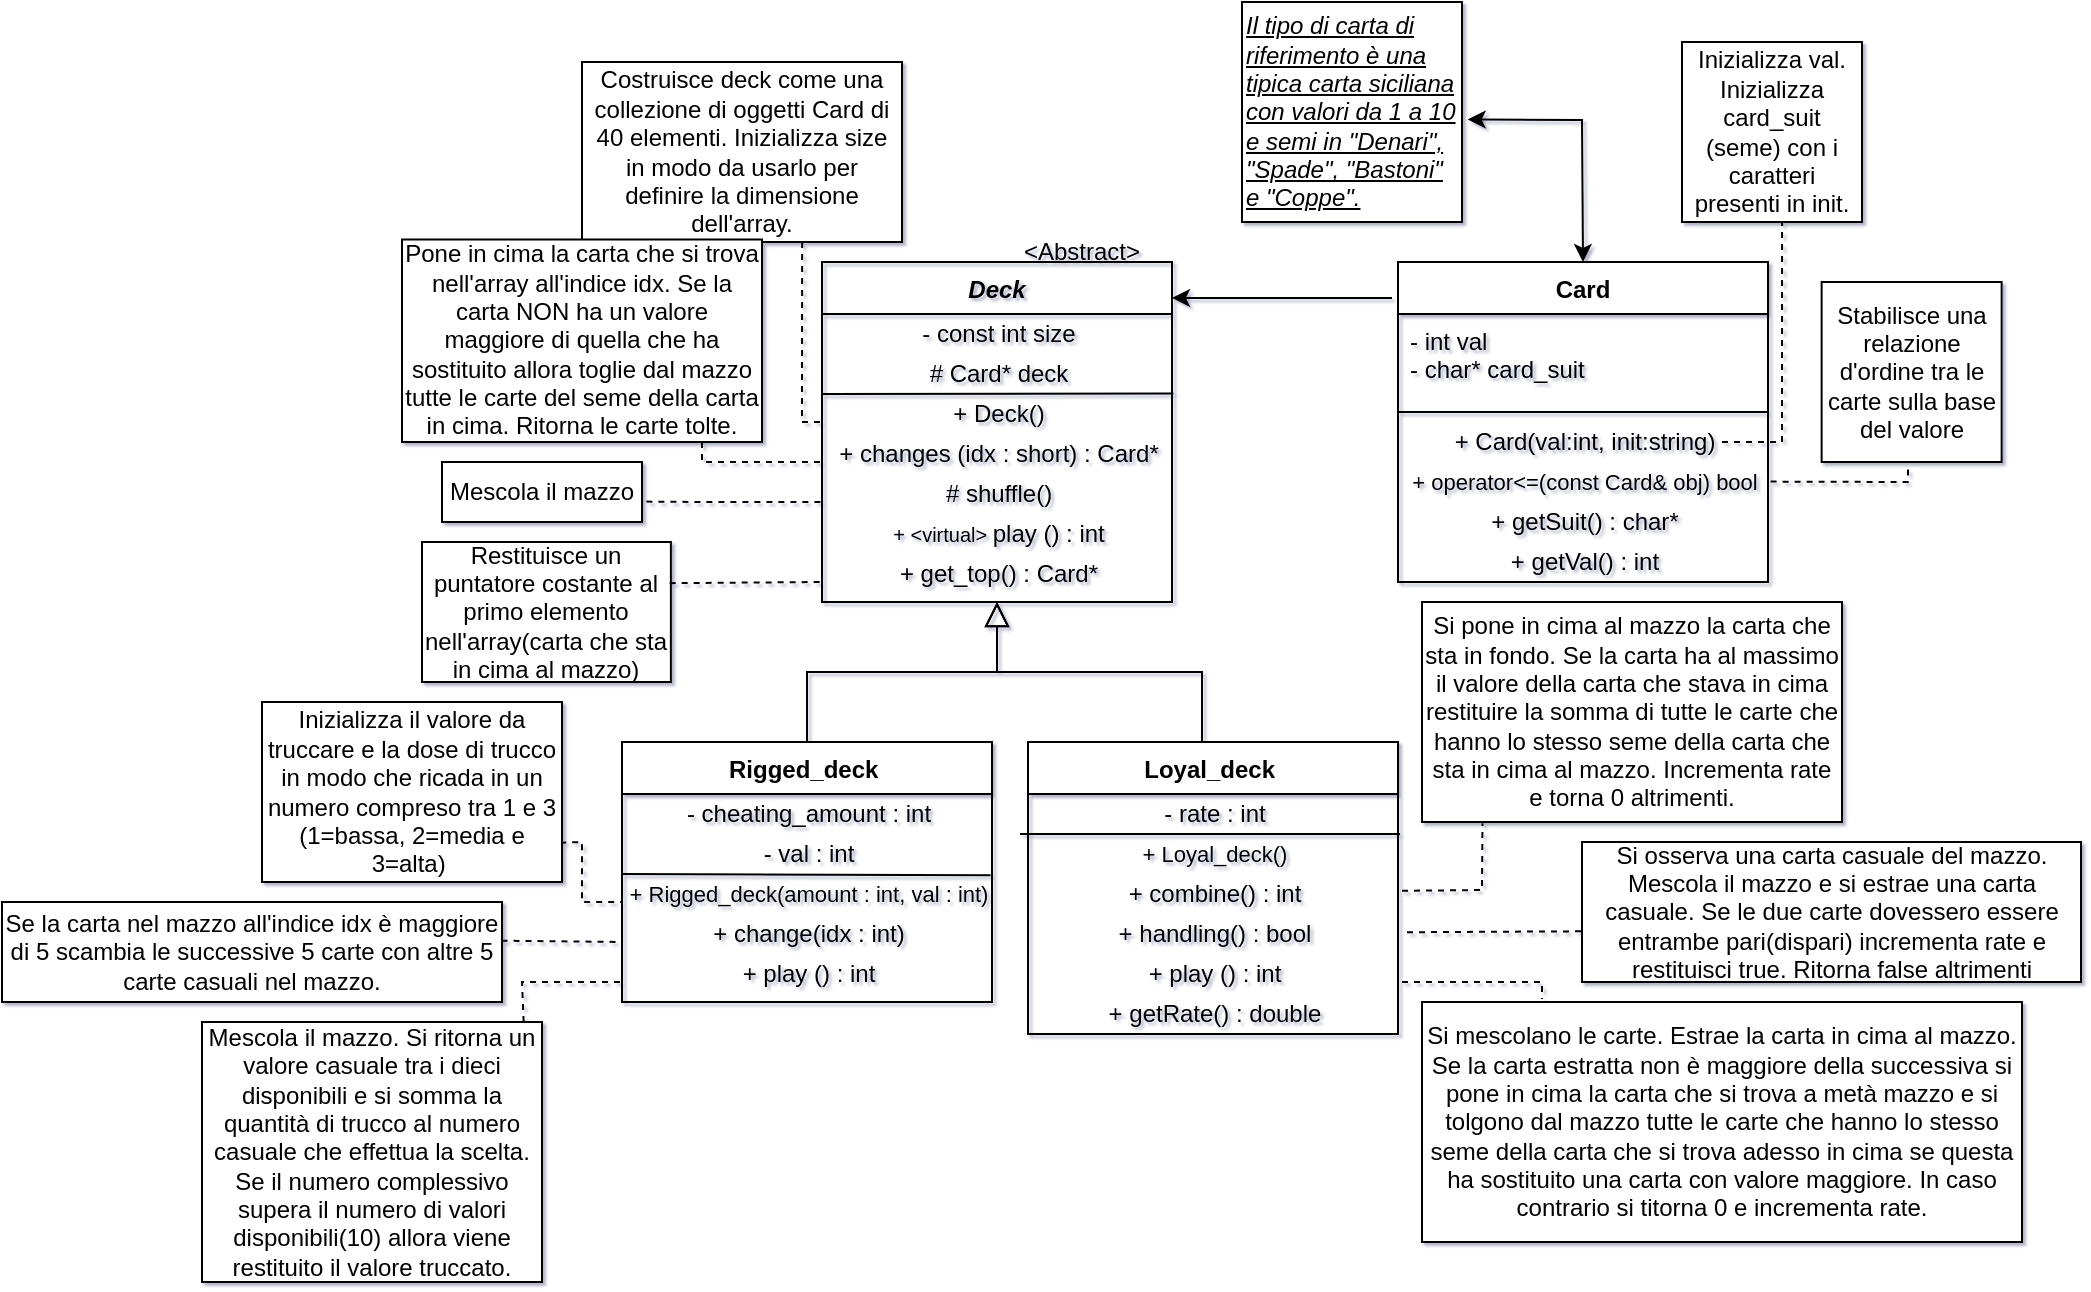 <mxfile version="19.0.3" type="device"><diagram id="C5RBs43oDa-KdzZeNtuy" name="Page-1"><mxGraphModel dx="539" dy="1951" grid="0" gridSize="10" guides="1" tooltips="1" connect="1" arrows="1" fold="1" page="0" pageScale="1" pageWidth="1169" pageHeight="1654" background="none" math="0" shadow="1"><root><mxCell id="WIyWlLk6GJQsqaUBKTNV-0"/><mxCell id="WIyWlLk6GJQsqaUBKTNV-1" parent="WIyWlLk6GJQsqaUBKTNV-0"/><mxCell id="zkfFHV4jXpPFQw0GAbJ--0" value="Deck" style="swimlane;fontStyle=3;align=center;verticalAlign=top;childLayout=stackLayout;horizontal=1;startSize=26;horizontalStack=0;resizeParent=1;resizeLast=0;collapsible=1;marginBottom=0;rounded=0;shadow=0;strokeWidth=1;fillColor=none;" parent="WIyWlLk6GJQsqaUBKTNV-1" vertex="1"><mxGeometry x="475" y="-1460" width="175" height="170" as="geometry"><mxRectangle x="230" y="140" width="160" height="26" as="alternateBounds"/></mxGeometry></mxCell><mxCell id="eyawWgIpJ3xUC5jhZNnF-2" value="- const int size" style="text;html=1;align=center;verticalAlign=middle;resizable=0;points=[];autosize=1;fillColor=none;rounded=0;" parent="zkfFHV4jXpPFQw0GAbJ--0" vertex="1"><mxGeometry y="26" width="175" height="20" as="geometry"/></mxCell><mxCell id="eyawWgIpJ3xUC5jhZNnF-6" value="# Card* deck" style="text;html=1;align=center;verticalAlign=middle;resizable=0;points=[];autosize=1;fillColor=none;rounded=0;" parent="zkfFHV4jXpPFQw0GAbJ--0" vertex="1"><mxGeometry y="46" width="175" height="20" as="geometry"/></mxCell><mxCell id="eyawWgIpJ3xUC5jhZNnF-7" value="" style="endArrow=none;html=1;rounded=0;entryX=1.004;entryY=0.99;entryDx=0;entryDy=0;entryPerimeter=0;fillColor=none;" parent="zkfFHV4jXpPFQw0GAbJ--0" target="eyawWgIpJ3xUC5jhZNnF-6" edge="1"><mxGeometry width="50" height="50" relative="1" as="geometry"><mxPoint y="66" as="sourcePoint"/><mxPoint x="150" y="66" as="targetPoint"/></mxGeometry></mxCell><mxCell id="3FrZ2PRNK94XWwC5RIwO-0" value="+ Deck()" style="text;html=1;align=center;verticalAlign=middle;resizable=0;points=[];autosize=1;fillColor=none;rounded=0;" parent="zkfFHV4jXpPFQw0GAbJ--0" vertex="1"><mxGeometry y="66" width="175" height="20" as="geometry"/></mxCell><mxCell id="3FrZ2PRNK94XWwC5RIwO-16" value="+ changes (idx : short) : Card*" style="text;html=1;align=center;verticalAlign=middle;resizable=0;points=[];autosize=1;fillColor=none;rounded=0;" parent="zkfFHV4jXpPFQw0GAbJ--0" vertex="1"><mxGeometry y="86" width="175" height="20" as="geometry"/></mxCell><mxCell id="3FrZ2PRNK94XWwC5RIwO-8" value="# shuffle()" style="text;html=1;align=center;verticalAlign=middle;resizable=0;points=[];autosize=1;fillColor=none;rounded=0;" parent="zkfFHV4jXpPFQw0GAbJ--0" vertex="1"><mxGeometry y="106" width="175" height="20" as="geometry"/></mxCell><mxCell id="3FrZ2PRNK94XWwC5RIwO-10" value="&lt;font style=&quot;font-size: 10px;&quot;&gt;+ &amp;lt;virtual&amp;gt;&amp;nbsp;&lt;/font&gt;play () : int" style="text;html=1;align=center;verticalAlign=middle;resizable=0;points=[];autosize=1;fillColor=none;rounded=0;" parent="zkfFHV4jXpPFQw0GAbJ--0" vertex="1"><mxGeometry y="126" width="175" height="20" as="geometry"/></mxCell><mxCell id="3FrZ2PRNK94XWwC5RIwO-9" value="+ get_top() : Card*" style="text;html=1;align=center;verticalAlign=middle;resizable=0;points=[];autosize=1;fillColor=none;rounded=0;" parent="zkfFHV4jXpPFQw0GAbJ--0" vertex="1"><mxGeometry y="146" width="175" height="20" as="geometry"/></mxCell><mxCell id="zkfFHV4jXpPFQw0GAbJ--6" value="Rigged_deck " style="swimlane;fontStyle=1;align=center;verticalAlign=top;childLayout=stackLayout;horizontal=1;startSize=26;horizontalStack=0;resizeParent=1;resizeLast=0;collapsible=1;marginBottom=0;rounded=0;shadow=0;strokeWidth=1;" parent="WIyWlLk6GJQsqaUBKTNV-1" vertex="1"><mxGeometry x="375" y="-1220" width="185" height="130" as="geometry"><mxRectangle x="130" y="380" width="160" height="26" as="alternateBounds"/></mxGeometry></mxCell><mxCell id="3FrZ2PRNK94XWwC5RIwO-22" value="- cheating_amount : int" style="text;html=1;align=center;verticalAlign=middle;resizable=0;points=[];autosize=1;strokeColor=none;fillColor=none;rounded=0;" parent="zkfFHV4jXpPFQw0GAbJ--6" vertex="1"><mxGeometry y="26" width="185" height="20" as="geometry"/></mxCell><mxCell id="3FrZ2PRNK94XWwC5RIwO-27" value="- val : int" style="text;html=1;align=center;verticalAlign=middle;resizable=0;points=[];autosize=1;strokeColor=none;fillColor=none;rounded=0;" parent="zkfFHV4jXpPFQw0GAbJ--6" vertex="1"><mxGeometry y="46" width="185" height="20" as="geometry"/></mxCell><mxCell id="IEKVEcuxTe4-gx0fKQA5-18" value="" style="endArrow=none;html=1;rounded=0;fontSize=12;entryX=0.996;entryY=0.033;entryDx=0;entryDy=0;entryPerimeter=0;" parent="zkfFHV4jXpPFQw0GAbJ--6" target="3FrZ2PRNK94XWwC5RIwO-26" edge="1"><mxGeometry width="50" height="50" relative="1" as="geometry"><mxPoint y="66" as="sourcePoint"/><mxPoint x="180" y="66" as="targetPoint"/></mxGeometry></mxCell><mxCell id="3FrZ2PRNK94XWwC5RIwO-26" value="&lt;font style=&quot;font-size: 11px;&quot;&gt;+ Rigged_deck(amount : int, val : int)&lt;/font&gt;" style="text;html=1;align=center;verticalAlign=middle;resizable=0;points=[];autosize=1;strokeColor=none;fillColor=none;rounded=0;" parent="zkfFHV4jXpPFQw0GAbJ--6" vertex="1"><mxGeometry y="66" width="185" height="20" as="geometry"/></mxCell><mxCell id="3FrZ2PRNK94XWwC5RIwO-37" value="+ change(idx : int)" style="text;html=1;align=center;verticalAlign=middle;resizable=0;points=[];autosize=1;strokeColor=none;fillColor=none;rounded=0;" parent="zkfFHV4jXpPFQw0GAbJ--6" vertex="1"><mxGeometry y="86" width="185" height="20" as="geometry"/></mxCell><mxCell id="3FrZ2PRNK94XWwC5RIwO-38" value="+ play () : int" style="text;html=1;align=center;verticalAlign=middle;resizable=0;points=[];autosize=1;strokeColor=none;fillColor=none;rounded=0;" parent="zkfFHV4jXpPFQw0GAbJ--6" vertex="1"><mxGeometry y="106" width="185" height="20" as="geometry"/></mxCell><mxCell id="zkfFHV4jXpPFQw0GAbJ--12" value="" style="endArrow=block;endSize=10;endFill=0;shadow=0;strokeWidth=1;rounded=0;edgeStyle=elbowEdgeStyle;elbow=vertical;" parent="WIyWlLk6GJQsqaUBKTNV-1" source="zkfFHV4jXpPFQw0GAbJ--6" target="zkfFHV4jXpPFQw0GAbJ--0" edge="1"><mxGeometry width="160" relative="1" as="geometry"><mxPoint x="455" y="-1377" as="sourcePoint"/><mxPoint x="455" y="-1377" as="targetPoint"/></mxGeometry></mxCell><mxCell id="IEKVEcuxTe4-gx0fKQA5-7" style="edgeStyle=orthogonalEdgeStyle;rounded=0;orthogonalLoop=1;jettySize=auto;html=1;exitX=1;exitY=1;exitDx=0;exitDy=0;fontSize=12;" parent="WIyWlLk6GJQsqaUBKTNV-1" edge="1"><mxGeometry relative="1" as="geometry"><mxPoint x="745.048" y="-1099.857" as="targetPoint"/><mxPoint x="745" y="-1100" as="sourcePoint"/></mxGeometry></mxCell><mxCell id="zkfFHV4jXpPFQw0GAbJ--16" value="" style="endArrow=block;endSize=10;endFill=0;shadow=0;strokeWidth=1;rounded=0;edgeStyle=elbowEdgeStyle;elbow=vertical;" parent="WIyWlLk6GJQsqaUBKTNV-1" target="zkfFHV4jXpPFQw0GAbJ--0" edge="1"><mxGeometry width="160" relative="1" as="geometry"><mxPoint x="665" y="-1220" as="sourcePoint"/><mxPoint x="565" y="-1309" as="targetPoint"/></mxGeometry></mxCell><mxCell id="zkfFHV4jXpPFQw0GAbJ--17" value="Card" style="swimlane;fontStyle=1;align=center;verticalAlign=top;childLayout=stackLayout;horizontal=1;startSize=26;horizontalStack=0;resizeParent=1;resizeLast=0;collapsible=1;marginBottom=0;rounded=0;shadow=0;strokeWidth=1;" parent="WIyWlLk6GJQsqaUBKTNV-1" vertex="1"><mxGeometry x="763" y="-1460" width="185" height="160" as="geometry"><mxRectangle x="550" y="140" width="160" height="26" as="alternateBounds"/></mxGeometry></mxCell><mxCell id="zkfFHV4jXpPFQw0GAbJ--18" value="- int val&#10;- char* card_suit" style="text;align=left;verticalAlign=top;spacingLeft=4;spacingRight=4;overflow=hidden;rotatable=0;points=[[0,0.5],[1,0.5]];portConstraint=eastwest;rounded=0;" parent="zkfFHV4jXpPFQw0GAbJ--17" vertex="1"><mxGeometry y="26" width="185" height="44" as="geometry"/></mxCell><mxCell id="zkfFHV4jXpPFQw0GAbJ--23" value="" style="line;html=1;strokeWidth=1;align=left;verticalAlign=middle;spacingTop=-1;spacingLeft=3;spacingRight=3;rotatable=0;labelPosition=right;points=[];portConstraint=eastwest;rounded=0;" parent="zkfFHV4jXpPFQw0GAbJ--17" vertex="1"><mxGeometry y="70" width="185" height="10" as="geometry"/></mxCell><mxCell id="KTWqHYUHQlhUcs9uepsn-0" value="+ Card(val:int, init:string)" style="text;html=1;align=center;verticalAlign=middle;resizable=0;points=[];autosize=1;strokeColor=none;fillColor=none;rounded=0;" parent="zkfFHV4jXpPFQw0GAbJ--17" vertex="1"><mxGeometry y="80" width="185" height="20" as="geometry"/></mxCell><mxCell id="KTWqHYUHQlhUcs9uepsn-10" value="&lt;font style=&quot;font-size: 11px;&quot;&gt;+ operator&amp;lt;=(const Card&amp;amp; obj) bool&lt;/font&gt;" style="text;html=1;align=center;verticalAlign=middle;resizable=0;points=[];autosize=1;strokeColor=none;fillColor=none;rounded=0;" parent="zkfFHV4jXpPFQw0GAbJ--17" vertex="1"><mxGeometry y="100" width="185" height="20" as="geometry"/></mxCell><mxCell id="KTWqHYUHQlhUcs9uepsn-11" value="+ getSuit() : char*" style="text;html=1;align=center;verticalAlign=middle;resizable=0;points=[];autosize=1;strokeColor=none;fillColor=none;rounded=0;" parent="zkfFHV4jXpPFQw0GAbJ--17" vertex="1"><mxGeometry y="120" width="185" height="20" as="geometry"/></mxCell><mxCell id="eyawWgIpJ3xUC5jhZNnF-1" value="&lt;font style=&quot;font-size: 12px;&quot;&gt;+ getVal() : int&lt;/font&gt;" style="text;html=1;align=center;verticalAlign=middle;resizable=0;points=[];autosize=1;strokeColor=none;fillColor=none;rounded=0;" parent="zkfFHV4jXpPFQw0GAbJ--17" vertex="1"><mxGeometry y="140" width="185" height="20" as="geometry"/></mxCell><mxCell id="KTWqHYUHQlhUcs9uepsn-1" value="Inizializza val.&lt;br&gt;Inizializza card_suit (seme) con i caratteri presenti in init." style="whiteSpace=wrap;html=1;aspect=fixed;rounded=0;" parent="WIyWlLk6GJQsqaUBKTNV-1" vertex="1"><mxGeometry x="905" y="-1570" width="90" height="90" as="geometry"/></mxCell><mxCell id="KTWqHYUHQlhUcs9uepsn-3" value="" style="endArrow=none;dashed=1;html=1;rounded=0;entryX=0.556;entryY=1;entryDx=0;entryDy=0;entryPerimeter=0;" parent="WIyWlLk6GJQsqaUBKTNV-1" target="KTWqHYUHQlhUcs9uepsn-1" edge="1"><mxGeometry width="50" height="50" relative="1" as="geometry"><mxPoint x="925" y="-1370" as="sourcePoint"/><mxPoint x="955" y="-1400" as="targetPoint"/><Array as="points"><mxPoint x="955" y="-1370"/></Array></mxGeometry></mxCell><mxCell id="KTWqHYUHQlhUcs9uepsn-12" value="Stabilisce una relazione d'ordine tra le carte sulla base del valore" style="whiteSpace=wrap;html=1;aspect=fixed;rounded=0;" parent="WIyWlLk6GJQsqaUBKTNV-1" vertex="1"><mxGeometry x="974.82" y="-1450" width="90" height="90" as="geometry"/></mxCell><mxCell id="KTWqHYUHQlhUcs9uepsn-13" value="" style="endArrow=none;dashed=1;html=1;rounded=0;exitX=1.007;exitY=0.49;exitDx=0;exitDy=0;exitPerimeter=0;entryX=0.48;entryY=1.026;entryDx=0;entryDy=0;entryPerimeter=0;" parent="WIyWlLk6GJQsqaUBKTNV-1" source="KTWqHYUHQlhUcs9uepsn-10" target="KTWqHYUHQlhUcs9uepsn-12" edge="1"><mxGeometry width="50" height="50" relative="1" as="geometry"><mxPoint x="941.999" y="-1210.2" as="sourcePoint"/><mxPoint x="1014.82" y="-1230" as="targetPoint"/><Array as="points"><mxPoint x="1018" y="-1350"/></Array></mxGeometry></mxCell><mxCell id="eyawWgIpJ3xUC5jhZNnF-4" value="" style="endArrow=classic;html=1;rounded=0;" parent="WIyWlLk6GJQsqaUBKTNV-1" edge="1"><mxGeometry width="50" height="50" relative="1" as="geometry"><mxPoint x="760" y="-1442" as="sourcePoint"/><mxPoint x="650" y="-1442" as="targetPoint"/><Array as="points"/></mxGeometry></mxCell><mxCell id="eyawWgIpJ3xUC5jhZNnF-5" value="&amp;lt;Abstract&amp;gt;" style="text;html=1;strokeColor=none;fillColor=none;align=center;verticalAlign=middle;whiteSpace=wrap;rounded=0;" parent="WIyWlLk6GJQsqaUBKTNV-1" vertex="1"><mxGeometry x="575" y="-1480" width="60" height="30" as="geometry"/></mxCell><mxCell id="3FrZ2PRNK94XWwC5RIwO-1" value="" style="endArrow=none;dashed=1;html=1;rounded=0;exitX=0.688;exitY=1;exitDx=0;exitDy=0;exitPerimeter=0;" parent="WIyWlLk6GJQsqaUBKTNV-1" source="3FrZ2PRNK94XWwC5RIwO-2" edge="1"><mxGeometry width="50" height="50" relative="1" as="geometry"><mxPoint x="435" y="-1420" as="sourcePoint"/><mxPoint x="475" y="-1380" as="targetPoint"/><Array as="points"><mxPoint x="465" y="-1380"/></Array></mxGeometry></mxCell><mxCell id="3FrZ2PRNK94XWwC5RIwO-2" value="Costruisce deck come una collezione di oggetti Card di 40 elementi. Inizializza size in modo da usarlo per definire la dimensione dell'array." style="whiteSpace=wrap;html=1;aspect=fixed;rounded=0;" parent="WIyWlLk6GJQsqaUBKTNV-1" vertex="1"><mxGeometry x="355" y="-1560" width="160" height="90" as="geometry"/></mxCell><mxCell id="3FrZ2PRNK94XWwC5RIwO-4" value="&lt;div style=&quot;&quot;&gt;&lt;u style=&quot;background-color: initial;&quot;&gt;&lt;i&gt;Il tipo di carta di riferimento è una tipica carta siciliana con valori da 1 a 10 e semi in &quot;Denari&quot;, &quot;Spade&quot;, &quot;Bastoni&quot; e &quot;Coppe&quot;.&lt;/i&gt;&lt;/u&gt;&lt;/div&gt;" style="whiteSpace=wrap;html=1;aspect=fixed;align=left;rounded=0;" parent="WIyWlLk6GJQsqaUBKTNV-1" vertex="1"><mxGeometry x="685" y="-1590" width="110" height="110" as="geometry"/></mxCell><mxCell id="3FrZ2PRNK94XWwC5RIwO-6" value="" style="endArrow=classic;startArrow=classic;html=1;rounded=0;exitX=0.5;exitY=0;exitDx=0;exitDy=0;entryX=1.026;entryY=0.534;entryDx=0;entryDy=0;entryPerimeter=0;" parent="WIyWlLk6GJQsqaUBKTNV-1" source="zkfFHV4jXpPFQw0GAbJ--17" target="3FrZ2PRNK94XWwC5RIwO-4" edge="1"><mxGeometry width="50" height="50" relative="1" as="geometry"><mxPoint x="855" y="-1480" as="sourcePoint"/><mxPoint x="905" y="-1530" as="targetPoint"/><Array as="points"><mxPoint x="855" y="-1531"/></Array></mxGeometry></mxCell><mxCell id="3FrZ2PRNK94XWwC5RIwO-11" value="" style="endArrow=none;dashed=1;html=1;rounded=0;entryX=0;entryY=0.7;entryDx=0;entryDy=0;entryPerimeter=0;" parent="WIyWlLk6GJQsqaUBKTNV-1" edge="1"><mxGeometry width="50" height="50" relative="1" as="geometry"><mxPoint x="415" y="-1370" as="sourcePoint"/><mxPoint x="475" y="-1360" as="targetPoint"/><Array as="points"><mxPoint x="415" y="-1360"/></Array></mxGeometry></mxCell><mxCell id="3FrZ2PRNK94XWwC5RIwO-12" value="Pone in cima la carta che si trova nell'array all'indice idx. Se la carta NON ha un valore maggiore di quella che ha sostituito allora toglie dal mazzo tutte le carte del seme della carta in cima. Ritorna le carte tolte." style="whiteSpace=wrap;html=1;aspect=fixed;rounded=0;" parent="WIyWlLk6GJQsqaUBKTNV-1" vertex="1"><mxGeometry x="265" y="-1471.25" width="180" height="101.26" as="geometry"/></mxCell><mxCell id="3FrZ2PRNK94XWwC5RIwO-14" value="Mescola il mazzo" style="rounded=0;whiteSpace=wrap;html=1;" parent="WIyWlLk6GJQsqaUBKTNV-1" vertex="1"><mxGeometry x="285" y="-1360" width="100" height="30" as="geometry"/></mxCell><mxCell id="3FrZ2PRNK94XWwC5RIwO-15" value="" style="endArrow=none;dashed=1;html=1;rounded=0;entryX=0;entryY=0.7;entryDx=0;entryDy=0;entryPerimeter=0;exitX=1.022;exitY=0.66;exitDx=0;exitDy=0;exitPerimeter=0;" parent="WIyWlLk6GJQsqaUBKTNV-1" source="3FrZ2PRNK94XWwC5RIwO-14" edge="1"><mxGeometry width="50" height="50" relative="1" as="geometry"><mxPoint x="415" y="-1350" as="sourcePoint"/><mxPoint x="475" y="-1340" as="targetPoint"/><Array as="points"><mxPoint x="415" y="-1340"/></Array></mxGeometry></mxCell><mxCell id="3FrZ2PRNK94XWwC5RIwO-18" value="Restituisce un puntatore costante al primo elemento nell'array(carta che sta in cima al mazzo)" style="whiteSpace=wrap;html=1;aspect=fixed;rounded=0;" parent="WIyWlLk6GJQsqaUBKTNV-1" vertex="1"><mxGeometry x="275" y="-1320" width="124.44" height="70" as="geometry"/></mxCell><mxCell id="3FrZ2PRNK94XWwC5RIwO-19" value="" style="endArrow=none;dashed=1;html=1;rounded=0;entryX=0;entryY=0.7;entryDx=0;entryDy=0;entryPerimeter=0;exitX=0.995;exitY=0.294;exitDx=0;exitDy=0;exitPerimeter=0;" parent="WIyWlLk6GJQsqaUBKTNV-1" source="3FrZ2PRNK94XWwC5RIwO-18" target="3FrZ2PRNK94XWwC5RIwO-9" edge="1"><mxGeometry width="50" height="50" relative="1" as="geometry"><mxPoint x="405" y="-1300" as="sourcePoint"/><mxPoint x="485" y="-1330" as="targetPoint"/><Array as="points"/></mxGeometry></mxCell><mxCell id="3FrZ2PRNK94XWwC5RIwO-31" value="" style="endArrow=none;dashed=1;html=1;rounded=0;entryX=0;entryY=0.7;entryDx=0;entryDy=0;entryPerimeter=0;exitX=0.994;exitY=0.782;exitDx=0;exitDy=0;exitPerimeter=0;" parent="WIyWlLk6GJQsqaUBKTNV-1" source="3FrZ2PRNK94XWwC5RIwO-34" target="3FrZ2PRNK94XWwC5RIwO-26" edge="1"><mxGeometry width="50" height="50" relative="1" as="geometry"><mxPoint x="252.503" y="-1231.18" as="sourcePoint"/><mxPoint x="399.44" y="-1220" as="targetPoint"/><Array as="points"><mxPoint x="355" y="-1170"/><mxPoint x="355" y="-1140"/></Array></mxGeometry></mxCell><mxCell id="3FrZ2PRNK94XWwC5RIwO-34" value="Inizializza il valore da truccare e la dose di trucco in modo che ricada in un numero compreso tra 1 e 3 (1=bassa, 2=media e 3=alta)&amp;nbsp;" style="rounded=0;whiteSpace=wrap;html=1;" parent="WIyWlLk6GJQsqaUBKTNV-1" vertex="1"><mxGeometry x="195" y="-1240" width="150" height="90" as="geometry"/></mxCell><mxCell id="IEKVEcuxTe4-gx0fKQA5-0" value="Mescola il mazzo. Si ritorna un valore casuale tra i dieci disponibili e si somma la quantità di trucco al numero casuale che effettua la scelta. Se il numero complessivo supera il numero di valori disponibili(10) allora viene restituito il valore truccato." style="rounded=0;whiteSpace=wrap;html=1;" parent="WIyWlLk6GJQsqaUBKTNV-1" vertex="1"><mxGeometry x="165" y="-1080" width="170" height="130" as="geometry"/></mxCell><mxCell id="IEKVEcuxTe4-gx0fKQA5-1" value="" style="endArrow=none;dashed=1;html=1;rounded=0;fontSize=11;exitX=0.946;exitY=0;exitDx=0;exitDy=0;exitPerimeter=0;entryX=0;entryY=0.7;entryDx=0;entryDy=0;entryPerimeter=0;" parent="WIyWlLk6GJQsqaUBKTNV-1" source="IEKVEcuxTe4-gx0fKQA5-0" target="3FrZ2PRNK94XWwC5RIwO-38" edge="1"><mxGeometry width="50" height="50" relative="1" as="geometry"><mxPoint x="405" y="-1140" as="sourcePoint"/><mxPoint x="455" y="-1190" as="targetPoint"/><Array as="points"><mxPoint x="325" y="-1100"/></Array></mxGeometry></mxCell><mxCell id="IEKVEcuxTe4-gx0fKQA5-2" value="Si mescolano le carte. Estrae la carta in cima al mazzo. Se la carta estratta non è maggiore della successiva si pone in cima la carta che si trova a metà mazzo e si tolgono dal mazzo tutte le carte che hanno lo stesso seme della carta che si trova adesso in cima se questa ha sostituito una carta con valore maggiore. In caso contrario si titorna 0 e incrementa rate." style="rounded=0;whiteSpace=wrap;html=1;" parent="WIyWlLk6GJQsqaUBKTNV-1" vertex="1"><mxGeometry x="775" y="-1090" width="300" height="120" as="geometry"/></mxCell><mxCell id="IEKVEcuxTe4-gx0fKQA5-5" value="Se la carta nel mazzo all'indice idx è maggiore di 5 scambia le successive 5 carte con altre 5 carte casuali nel mazzo." style="rounded=0;whiteSpace=wrap;html=1;" parent="WIyWlLk6GJQsqaUBKTNV-1" vertex="1"><mxGeometry x="65" y="-1140" width="250" height="50" as="geometry"/></mxCell><mxCell id="IEKVEcuxTe4-gx0fKQA5-6" value="" style="endArrow=none;dashed=1;html=1;rounded=0;fontSize=11;exitX=0.999;exitY=0.387;exitDx=0;exitDy=0;exitPerimeter=0;entryX=0;entryY=0.7;entryDx=0;entryDy=0;entryPerimeter=0;" parent="WIyWlLk6GJQsqaUBKTNV-1" source="IEKVEcuxTe4-gx0fKQA5-5" target="3FrZ2PRNK94XWwC5RIwO-37" edge="1"><mxGeometry width="50" height="50" relative="1" as="geometry"><mxPoint x="255" y="-1140" as="sourcePoint"/><mxPoint x="305" y="-1190" as="targetPoint"/></mxGeometry></mxCell><mxCell id="IEKVEcuxTe4-gx0fKQA5-9" value="Loyal_deck " style="swimlane;fontStyle=1;align=center;verticalAlign=top;childLayout=stackLayout;horizontal=1;startSize=26;horizontalStack=0;resizeParent=1;resizeLast=0;collapsible=1;marginBottom=0;rounded=0;shadow=0;strokeWidth=1;" parent="WIyWlLk6GJQsqaUBKTNV-1" vertex="1"><mxGeometry x="578" y="-1220" width="185" height="146" as="geometry"><mxRectangle x="130" y="380" width="160" height="26" as="alternateBounds"/></mxGeometry></mxCell><mxCell id="IEKVEcuxTe4-gx0fKQA5-10" value="- rate : int" style="text;html=1;align=center;verticalAlign=middle;resizable=0;points=[];autosize=1;strokeColor=none;fillColor=none;rounded=0;" parent="IEKVEcuxTe4-gx0fKQA5-9" vertex="1"><mxGeometry y="26" width="185" height="20" as="geometry"/></mxCell><mxCell id="IEKVEcuxTe4-gx0fKQA5-19" value="" style="endArrow=none;html=1;rounded=0;fontSize=12;" parent="IEKVEcuxTe4-gx0fKQA5-9" edge="1"><mxGeometry width="50" height="50" relative="1" as="geometry"><mxPoint x="-4" y="46" as="sourcePoint"/><mxPoint x="186" y="46" as="targetPoint"/></mxGeometry></mxCell><mxCell id="IEKVEcuxTe4-gx0fKQA5-12" value="&lt;font style=&quot;font-size: 11px;&quot;&gt;+ Loyal_deck()&lt;/font&gt;" style="text;html=1;align=center;verticalAlign=middle;resizable=0;points=[];autosize=1;strokeColor=none;fillColor=none;rounded=0;" parent="IEKVEcuxTe4-gx0fKQA5-9" vertex="1"><mxGeometry y="46" width="185" height="20" as="geometry"/></mxCell><mxCell id="IEKVEcuxTe4-gx0fKQA5-13" value="+ combine() : int" style="text;html=1;align=center;verticalAlign=middle;resizable=0;points=[];autosize=1;strokeColor=none;fillColor=none;rounded=0;" parent="IEKVEcuxTe4-gx0fKQA5-9" vertex="1"><mxGeometry y="66" width="185" height="20" as="geometry"/></mxCell><mxCell id="IEKVEcuxTe4-gx0fKQA5-15" value="+ handling() : bool" style="text;html=1;align=center;verticalAlign=middle;resizable=0;points=[];autosize=1;strokeColor=none;fillColor=none;rounded=0;" parent="IEKVEcuxTe4-gx0fKQA5-9" vertex="1"><mxGeometry y="86" width="185" height="20" as="geometry"/></mxCell><mxCell id="IEKVEcuxTe4-gx0fKQA5-14" value="+ play () : int" style="text;html=1;align=center;verticalAlign=middle;resizable=0;points=[];autosize=1;strokeColor=none;fillColor=none;rounded=0;" parent="IEKVEcuxTe4-gx0fKQA5-9" vertex="1"><mxGeometry y="106" width="185" height="20" as="geometry"/></mxCell><mxCell id="IEKVEcuxTe4-gx0fKQA5-21" value="+ getRate() : double" style="text;html=1;align=center;verticalAlign=middle;resizable=0;points=[];autosize=1;strokeColor=none;fillColor=none;rounded=0;" parent="IEKVEcuxTe4-gx0fKQA5-9" vertex="1"><mxGeometry y="126" width="185" height="20" as="geometry"/></mxCell><mxCell id="IEKVEcuxTe4-gx0fKQA5-20" value="" style="endArrow=none;dashed=1;html=1;rounded=0;fontSize=12;entryX=0.2;entryY=-0.012;entryDx=0;entryDy=0;entryPerimeter=0;" parent="WIyWlLk6GJQsqaUBKTNV-1" target="IEKVEcuxTe4-gx0fKQA5-2" edge="1"><mxGeometry width="50" height="50" relative="1" as="geometry"><mxPoint x="765" y="-1100" as="sourcePoint"/><mxPoint x="833.34" y="-1085.66" as="targetPoint"/><Array as="points"><mxPoint x="835" y="-1100"/></Array></mxGeometry></mxCell><mxCell id="IEKVEcuxTe4-gx0fKQA5-22" value="Si pone in cima al mazzo la carta che sta in fondo. Se la carta ha al massimo il valore della carta che stava in cima restituire la somma di tutte le carte che hanno lo stesso seme della carta che sta in cima al mazzo. Incrementa rate e torna&amp;nbsp;0 altrimenti." style="rounded=0;whiteSpace=wrap;html=1;" parent="WIyWlLk6GJQsqaUBKTNV-1" vertex="1"><mxGeometry x="775" y="-1290" width="210" height="110" as="geometry"/></mxCell><mxCell id="IEKVEcuxTe4-gx0fKQA5-23" value="" style="endArrow=none;dashed=1;html=1;rounded=0;fontSize=12;exitX=1.011;exitY=0.42;exitDx=0;exitDy=0;exitPerimeter=0;entryX=0.144;entryY=1.006;entryDx=0;entryDy=0;entryPerimeter=0;" parent="WIyWlLk6GJQsqaUBKTNV-1" source="IEKVEcuxTe4-gx0fKQA5-13" target="IEKVEcuxTe4-gx0fKQA5-22" edge="1"><mxGeometry width="50" height="50" relative="1" as="geometry"><mxPoint x="775" y="-1220" as="sourcePoint"/><mxPoint x="825" y="-1270" as="targetPoint"/><Array as="points"><mxPoint x="805" y="-1146"/></Array></mxGeometry></mxCell><mxCell id="IEKVEcuxTe4-gx0fKQA5-25" value="Si osserva una carta casuale del mazzo. Mescola il mazzo e si estrae una carta casuale. Se le due carte dovessero essere entrambe pari(dispari) incrementa rate e restituisci true. Ritorna false altrimenti" style="rounded=0;whiteSpace=wrap;html=1;fontSize=12;" parent="WIyWlLk6GJQsqaUBKTNV-1" vertex="1"><mxGeometry x="855" y="-1170" width="249.5" height="70" as="geometry"/></mxCell><mxCell id="IEKVEcuxTe4-gx0fKQA5-26" value="" style="endArrow=none;dashed=1;html=1;rounded=0;fontSize=12;exitX=-0.002;exitY=0.638;exitDx=0;exitDy=0;exitPerimeter=0;entryX=1.011;entryY=0.46;entryDx=0;entryDy=0;entryPerimeter=0;" parent="WIyWlLk6GJQsqaUBKTNV-1" source="IEKVEcuxTe4-gx0fKQA5-25" target="IEKVEcuxTe4-gx0fKQA5-15" edge="1"><mxGeometry width="50" height="50" relative="1" as="geometry"><mxPoint x="715" y="-1070" as="sourcePoint"/><mxPoint x="805" y="-1140" as="targetPoint"/><Array as="points"><mxPoint x="785" y="-1125"/></Array></mxGeometry></mxCell></root></mxGraphModel></diagram></mxfile>